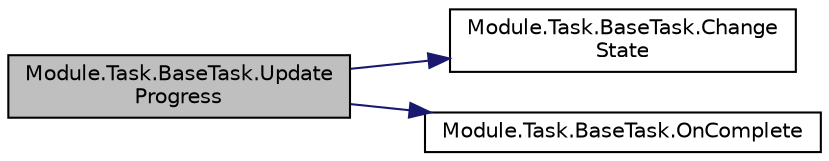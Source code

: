 digraph "Module.Task.BaseTask.UpdateProgress"
{
 // LATEX_PDF_SIZE
  edge [fontname="Helvetica",fontsize="10",labelfontname="Helvetica",labelfontsize="10"];
  node [fontname="Helvetica",fontsize="10",shape=record];
  rankdir="LR";
  Node1 [label="Module.Task.BaseTask.Update\lProgress",height=0.2,width=0.4,color="black", fillcolor="grey75", style="filled", fontcolor="black",tooltip=" "];
  Node1 -> Node2 [color="midnightblue",fontsize="10",style="solid",fontname="Helvetica"];
  Node2 [label="Module.Task.BaseTask.Change\lState",height=0.2,width=0.4,color="black", fillcolor="white", style="filled",URL="$classModule_1_1Task_1_1BaseTask.html#a871d1f342934de436416e5fed9cd3bc9",tooltip=" "];
  Node1 -> Node3 [color="midnightblue",fontsize="10",style="solid",fontname="Helvetica"];
  Node3 [label="Module.Task.BaseTask.OnComplete",height=0.2,width=0.4,color="black", fillcolor="white", style="filled",URL="$classModule_1_1Task_1_1BaseTask.html#aecef9fa0a5d27bea4c305ce753c97a1b",tooltip=" "];
}
